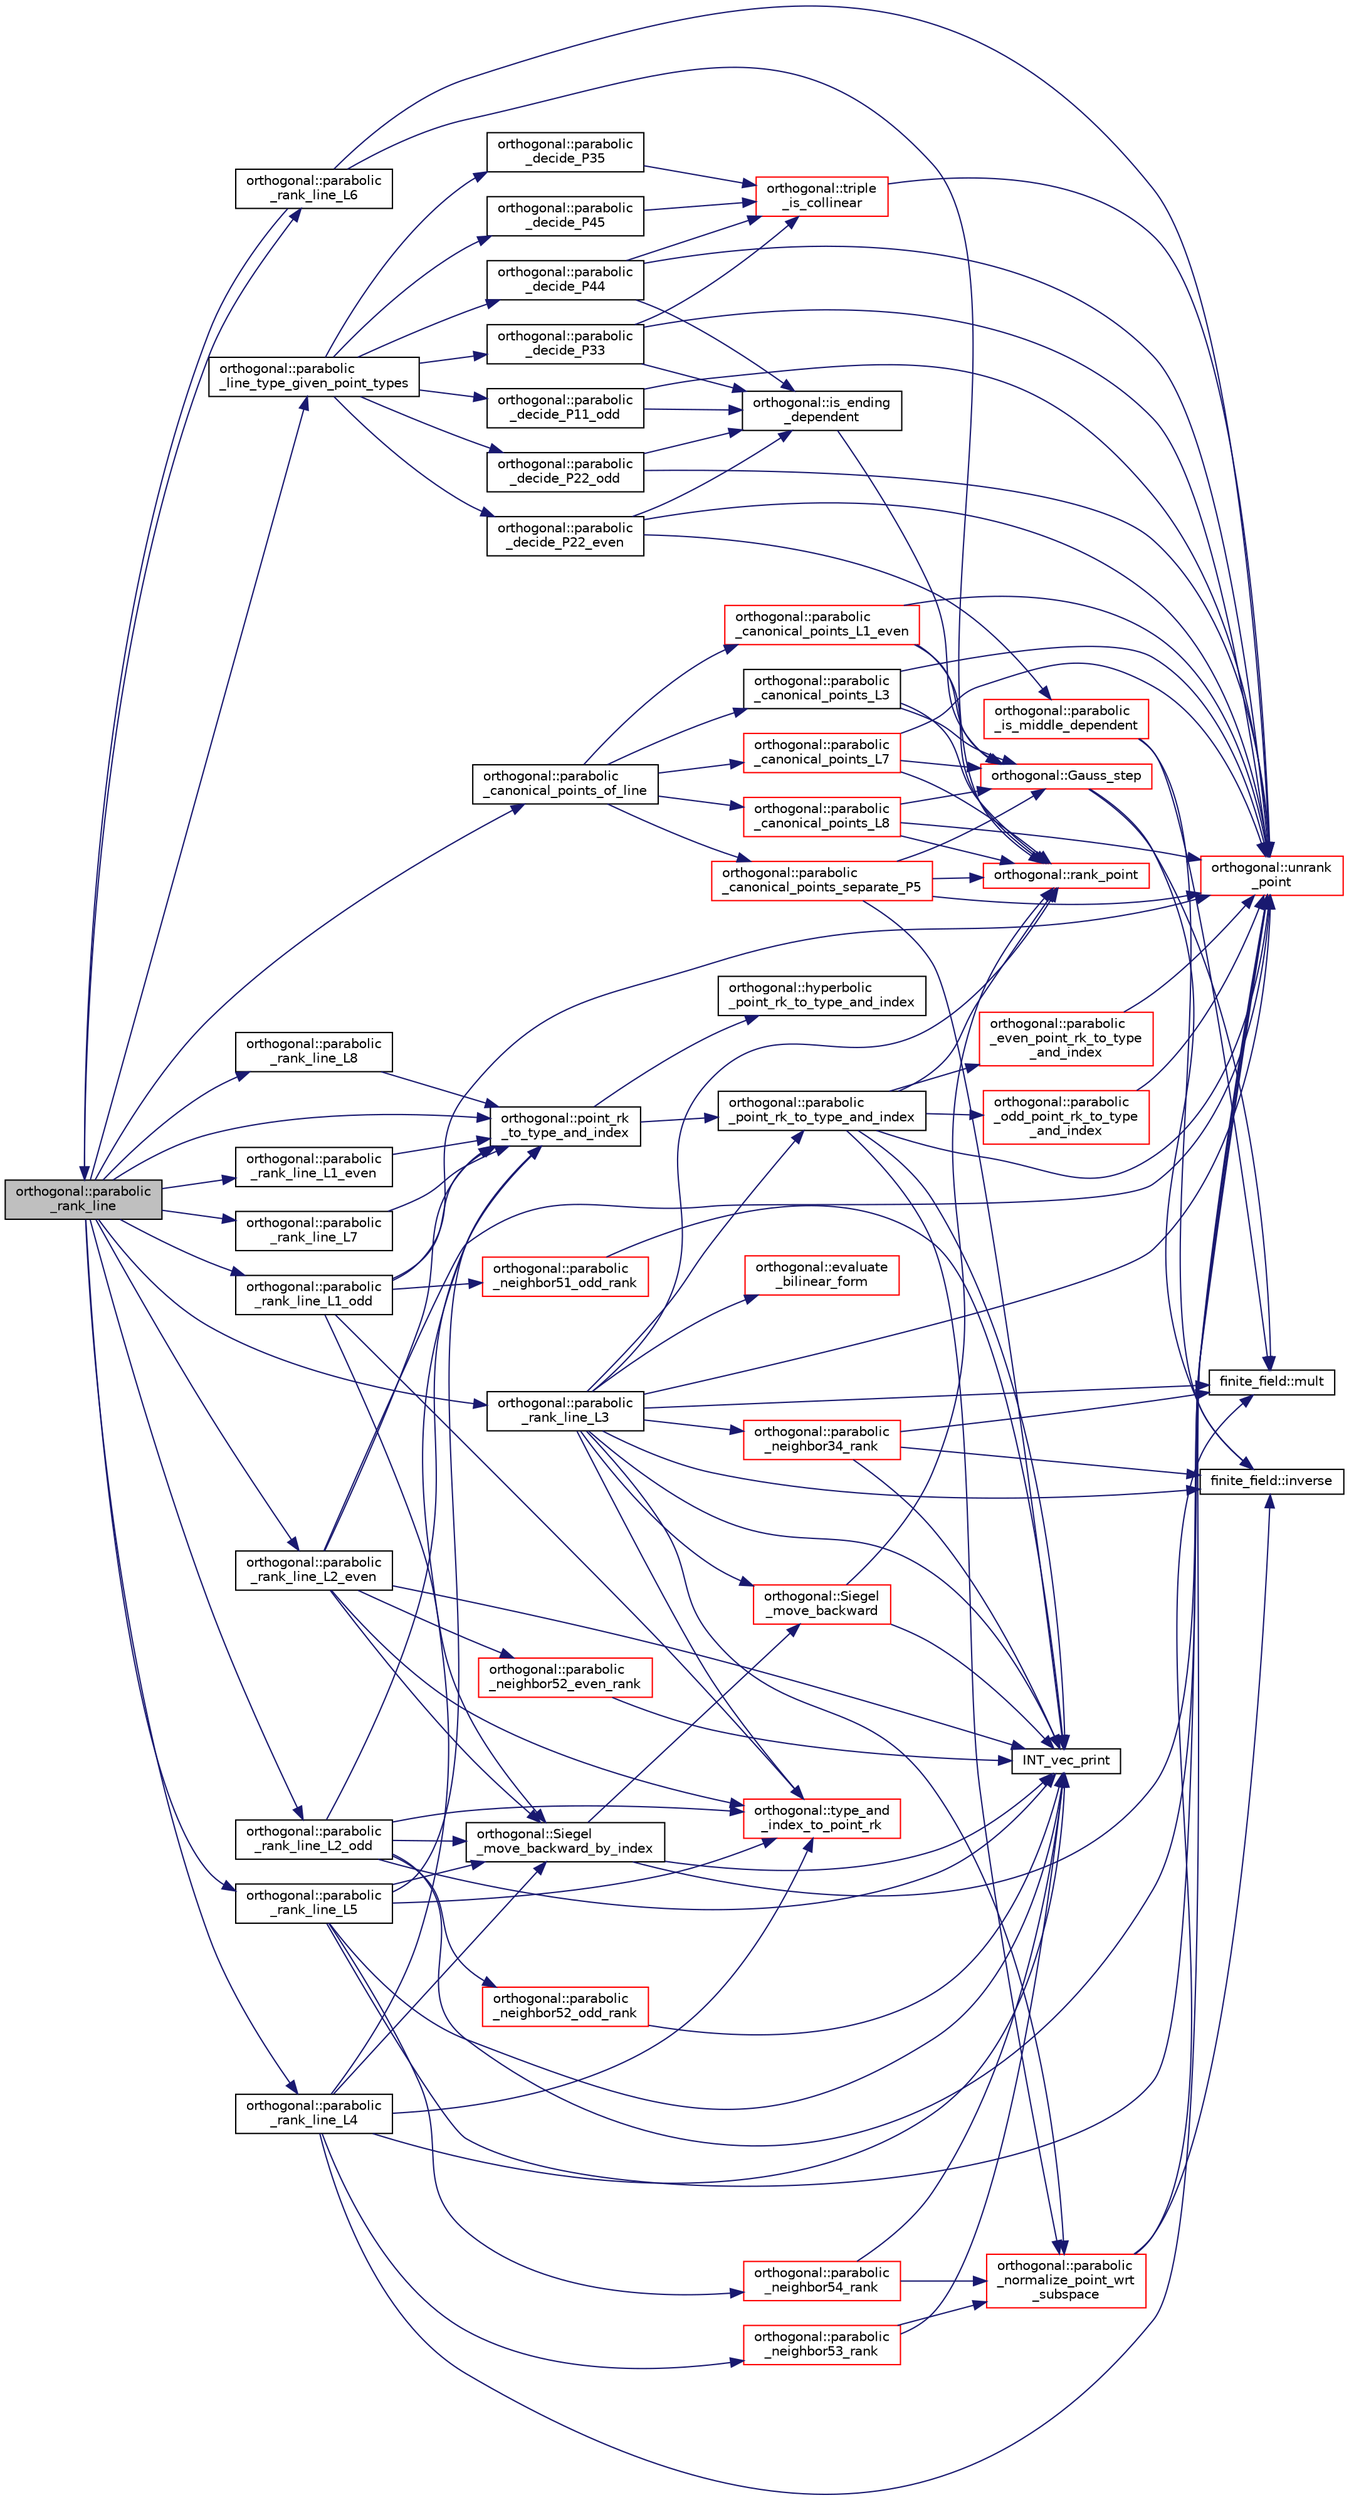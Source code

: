 digraph "orthogonal::parabolic_rank_line"
{
  edge [fontname="Helvetica",fontsize="10",labelfontname="Helvetica",labelfontsize="10"];
  node [fontname="Helvetica",fontsize="10",shape=record];
  rankdir="LR";
  Node26362 [label="orthogonal::parabolic\l_rank_line",height=0.2,width=0.4,color="black", fillcolor="grey75", style="filled", fontcolor="black"];
  Node26362 -> Node26363 [color="midnightblue",fontsize="10",style="solid",fontname="Helvetica"];
  Node26363 [label="orthogonal::point_rk\l_to_type_and_index",height=0.2,width=0.4,color="black", fillcolor="white", style="filled",URL="$d7/daa/classorthogonal.html#a5419c9c6b60c81e6e66f3606e7ad1815"];
  Node26363 -> Node26364 [color="midnightblue",fontsize="10",style="solid",fontname="Helvetica"];
  Node26364 [label="orthogonal::hyperbolic\l_point_rk_to_type_and_index",height=0.2,width=0.4,color="black", fillcolor="white", style="filled",URL="$d7/daa/classorthogonal.html#aad0a2a87d54b571f0d6581dec4d59eab"];
  Node26363 -> Node26365 [color="midnightblue",fontsize="10",style="solid",fontname="Helvetica"];
  Node26365 [label="orthogonal::parabolic\l_point_rk_to_type_and_index",height=0.2,width=0.4,color="black", fillcolor="white", style="filled",URL="$d7/daa/classorthogonal.html#aadca2791fa70e971edf85858b725502d"];
  Node26365 -> Node26366 [color="midnightblue",fontsize="10",style="solid",fontname="Helvetica"];
  Node26366 [label="orthogonal::unrank\l_point",height=0.2,width=0.4,color="red", fillcolor="white", style="filled",URL="$d7/daa/classorthogonal.html#ab655117100f7c66c19817b84ac5ac0a0"];
  Node26365 -> Node26388 [color="midnightblue",fontsize="10",style="solid",fontname="Helvetica"];
  Node26388 [label="INT_vec_print",height=0.2,width=0.4,color="black", fillcolor="white", style="filled",URL="$df/dbf/sajeeb_8_c.html#a79a5901af0b47dd0d694109543c027fe"];
  Node26365 -> Node26389 [color="midnightblue",fontsize="10",style="solid",fontname="Helvetica"];
  Node26389 [label="orthogonal::parabolic\l_normalize_point_wrt\l_subspace",height=0.2,width=0.4,color="red", fillcolor="white", style="filled",URL="$d7/daa/classorthogonal.html#addb6cb7424128361116573d43de60533"];
  Node26389 -> Node26390 [color="midnightblue",fontsize="10",style="solid",fontname="Helvetica"];
  Node26390 [label="finite_field::inverse",height=0.2,width=0.4,color="black", fillcolor="white", style="filled",URL="$df/d5a/classfinite__field.html#a69f2a12c01e70b7ce2d115c5221c9cdd"];
  Node26389 -> Node26391 [color="midnightblue",fontsize="10",style="solid",fontname="Helvetica"];
  Node26391 [label="finite_field::mult",height=0.2,width=0.4,color="black", fillcolor="white", style="filled",URL="$df/d5a/classfinite__field.html#a24fb5917aa6d4d656fd855b7f44a13b0"];
  Node26365 -> Node26392 [color="midnightblue",fontsize="10",style="solid",fontname="Helvetica"];
  Node26392 [label="orthogonal::rank_point",height=0.2,width=0.4,color="red", fillcolor="white", style="filled",URL="$d7/daa/classorthogonal.html#adb4f1528590a804b3c011a68c9ebf655"];
  Node26365 -> Node26412 [color="midnightblue",fontsize="10",style="solid",fontname="Helvetica"];
  Node26412 [label="orthogonal::parabolic\l_even_point_rk_to_type\l_and_index",height=0.2,width=0.4,color="red", fillcolor="white", style="filled",URL="$d7/daa/classorthogonal.html#ad0db009032dfb3899928cfc7d14fd6e6"];
  Node26412 -> Node26366 [color="midnightblue",fontsize="10",style="solid",fontname="Helvetica"];
  Node26365 -> Node26425 [color="midnightblue",fontsize="10",style="solid",fontname="Helvetica"];
  Node26425 [label="orthogonal::parabolic\l_odd_point_rk_to_type\l_and_index",height=0.2,width=0.4,color="red", fillcolor="white", style="filled",URL="$d7/daa/classorthogonal.html#a5a734a756f44e8ea0c2e4822e795e309"];
  Node26425 -> Node26366 [color="midnightblue",fontsize="10",style="solid",fontname="Helvetica"];
  Node26362 -> Node26428 [color="midnightblue",fontsize="10",style="solid",fontname="Helvetica"];
  Node26428 [label="orthogonal::parabolic\l_line_type_given_point_types",height=0.2,width=0.4,color="black", fillcolor="white", style="filled",URL="$d7/daa/classorthogonal.html#af1894e9b4951ea3b58fafaec8e1314d4"];
  Node26428 -> Node26429 [color="midnightblue",fontsize="10",style="solid",fontname="Helvetica"];
  Node26429 [label="orthogonal::parabolic\l_decide_P11_odd",height=0.2,width=0.4,color="black", fillcolor="white", style="filled",URL="$d7/daa/classorthogonal.html#a332147c62a37d11f4c3bbb7e83437e29"];
  Node26429 -> Node26366 [color="midnightblue",fontsize="10",style="solid",fontname="Helvetica"];
  Node26429 -> Node26430 [color="midnightblue",fontsize="10",style="solid",fontname="Helvetica"];
  Node26430 [label="orthogonal::is_ending\l_dependent",height=0.2,width=0.4,color="black", fillcolor="white", style="filled",URL="$d7/daa/classorthogonal.html#ac73b14e7da4d8a1a84750c345dfabd99"];
  Node26430 -> Node26431 [color="midnightblue",fontsize="10",style="solid",fontname="Helvetica"];
  Node26431 [label="orthogonal::Gauss_step",height=0.2,width=0.4,color="red", fillcolor="white", style="filled",URL="$d7/daa/classorthogonal.html#acc98650297e4c16a55f881780df18ff1"];
  Node26431 -> Node26391 [color="midnightblue",fontsize="10",style="solid",fontname="Helvetica"];
  Node26431 -> Node26390 [color="midnightblue",fontsize="10",style="solid",fontname="Helvetica"];
  Node26428 -> Node26432 [color="midnightblue",fontsize="10",style="solid",fontname="Helvetica"];
  Node26432 [label="orthogonal::parabolic\l_decide_P22_even",height=0.2,width=0.4,color="black", fillcolor="white", style="filled",URL="$d7/daa/classorthogonal.html#ae129c5beaabede756c4387aeb9c81854"];
  Node26432 -> Node26366 [color="midnightblue",fontsize="10",style="solid",fontname="Helvetica"];
  Node26432 -> Node26430 [color="midnightblue",fontsize="10",style="solid",fontname="Helvetica"];
  Node26432 -> Node26433 [color="midnightblue",fontsize="10",style="solid",fontname="Helvetica"];
  Node26433 [label="orthogonal::parabolic\l_is_middle_dependent",height=0.2,width=0.4,color="red", fillcolor="white", style="filled",URL="$d7/daa/classorthogonal.html#a750ba345c730b319d4cc9d430cd092d3"];
  Node26433 -> Node26391 [color="midnightblue",fontsize="10",style="solid",fontname="Helvetica"];
  Node26433 -> Node26390 [color="midnightblue",fontsize="10",style="solid",fontname="Helvetica"];
  Node26428 -> Node26434 [color="midnightblue",fontsize="10",style="solid",fontname="Helvetica"];
  Node26434 [label="orthogonal::parabolic\l_decide_P22_odd",height=0.2,width=0.4,color="black", fillcolor="white", style="filled",URL="$d7/daa/classorthogonal.html#a621c30eb1f8131e8b29b240bd0a2b051"];
  Node26434 -> Node26366 [color="midnightblue",fontsize="10",style="solid",fontname="Helvetica"];
  Node26434 -> Node26430 [color="midnightblue",fontsize="10",style="solid",fontname="Helvetica"];
  Node26428 -> Node26435 [color="midnightblue",fontsize="10",style="solid",fontname="Helvetica"];
  Node26435 [label="orthogonal::parabolic\l_decide_P33",height=0.2,width=0.4,color="black", fillcolor="white", style="filled",URL="$d7/daa/classorthogonal.html#ab6af5eb5e517bf200419ae2cb0995f03"];
  Node26435 -> Node26366 [color="midnightblue",fontsize="10",style="solid",fontname="Helvetica"];
  Node26435 -> Node26430 [color="midnightblue",fontsize="10",style="solid",fontname="Helvetica"];
  Node26435 -> Node26436 [color="midnightblue",fontsize="10",style="solid",fontname="Helvetica"];
  Node26436 [label="orthogonal::triple\l_is_collinear",height=0.2,width=0.4,color="red", fillcolor="white", style="filled",URL="$d7/daa/classorthogonal.html#a85cf2656074b3977032a6bf975475b37"];
  Node26436 -> Node26366 [color="midnightblue",fontsize="10",style="solid",fontname="Helvetica"];
  Node26428 -> Node26438 [color="midnightblue",fontsize="10",style="solid",fontname="Helvetica"];
  Node26438 [label="orthogonal::parabolic\l_decide_P35",height=0.2,width=0.4,color="black", fillcolor="white", style="filled",URL="$d7/daa/classorthogonal.html#a6f9b23e5b47b2864052ee6e66775c904"];
  Node26438 -> Node26436 [color="midnightblue",fontsize="10",style="solid",fontname="Helvetica"];
  Node26428 -> Node26439 [color="midnightblue",fontsize="10",style="solid",fontname="Helvetica"];
  Node26439 [label="orthogonal::parabolic\l_decide_P44",height=0.2,width=0.4,color="black", fillcolor="white", style="filled",URL="$d7/daa/classorthogonal.html#a921eec6bede3574fd47497377a82c252"];
  Node26439 -> Node26366 [color="midnightblue",fontsize="10",style="solid",fontname="Helvetica"];
  Node26439 -> Node26430 [color="midnightblue",fontsize="10",style="solid",fontname="Helvetica"];
  Node26439 -> Node26436 [color="midnightblue",fontsize="10",style="solid",fontname="Helvetica"];
  Node26428 -> Node26440 [color="midnightblue",fontsize="10",style="solid",fontname="Helvetica"];
  Node26440 [label="orthogonal::parabolic\l_decide_P45",height=0.2,width=0.4,color="black", fillcolor="white", style="filled",URL="$d7/daa/classorthogonal.html#ae35e876043cbef583d29b82fd1c73bce"];
  Node26440 -> Node26436 [color="midnightblue",fontsize="10",style="solid",fontname="Helvetica"];
  Node26362 -> Node26441 [color="midnightblue",fontsize="10",style="solid",fontname="Helvetica"];
  Node26441 [label="orthogonal::parabolic\l_canonical_points_of_line",height=0.2,width=0.4,color="black", fillcolor="white", style="filled",URL="$d7/daa/classorthogonal.html#a7f1b4034dcfc0c22f06242b179466594"];
  Node26441 -> Node26442 [color="midnightblue",fontsize="10",style="solid",fontname="Helvetica"];
  Node26442 [label="orthogonal::parabolic\l_canonical_points_L1_even",height=0.2,width=0.4,color="red", fillcolor="white", style="filled",URL="$d7/daa/classorthogonal.html#ab0b604545d072f29150a4004ca96444b"];
  Node26442 -> Node26366 [color="midnightblue",fontsize="10",style="solid",fontname="Helvetica"];
  Node26442 -> Node26431 [color="midnightblue",fontsize="10",style="solid",fontname="Helvetica"];
  Node26442 -> Node26392 [color="midnightblue",fontsize="10",style="solid",fontname="Helvetica"];
  Node26441 -> Node26443 [color="midnightblue",fontsize="10",style="solid",fontname="Helvetica"];
  Node26443 [label="orthogonal::parabolic\l_canonical_points_separate_P5",height=0.2,width=0.4,color="red", fillcolor="white", style="filled",URL="$d7/daa/classorthogonal.html#a8d0027eb77931aa6f8651f392b9b4e79"];
  Node26443 -> Node26366 [color="midnightblue",fontsize="10",style="solid",fontname="Helvetica"];
  Node26443 -> Node26388 [color="midnightblue",fontsize="10",style="solid",fontname="Helvetica"];
  Node26443 -> Node26431 [color="midnightblue",fontsize="10",style="solid",fontname="Helvetica"];
  Node26443 -> Node26392 [color="midnightblue",fontsize="10",style="solid",fontname="Helvetica"];
  Node26441 -> Node26444 [color="midnightblue",fontsize="10",style="solid",fontname="Helvetica"];
  Node26444 [label="orthogonal::parabolic\l_canonical_points_L3",height=0.2,width=0.4,color="black", fillcolor="white", style="filled",URL="$d7/daa/classorthogonal.html#a753ec2a388f3b866bd96928051911802"];
  Node26444 -> Node26366 [color="midnightblue",fontsize="10",style="solid",fontname="Helvetica"];
  Node26444 -> Node26431 [color="midnightblue",fontsize="10",style="solid",fontname="Helvetica"];
  Node26444 -> Node26392 [color="midnightblue",fontsize="10",style="solid",fontname="Helvetica"];
  Node26441 -> Node26445 [color="midnightblue",fontsize="10",style="solid",fontname="Helvetica"];
  Node26445 [label="orthogonal::parabolic\l_canonical_points_L7",height=0.2,width=0.4,color="red", fillcolor="white", style="filled",URL="$d7/daa/classorthogonal.html#a24a02b853a67fddf218aa24a185506eb"];
  Node26445 -> Node26366 [color="midnightblue",fontsize="10",style="solid",fontname="Helvetica"];
  Node26445 -> Node26431 [color="midnightblue",fontsize="10",style="solid",fontname="Helvetica"];
  Node26445 -> Node26392 [color="midnightblue",fontsize="10",style="solid",fontname="Helvetica"];
  Node26441 -> Node26446 [color="midnightblue",fontsize="10",style="solid",fontname="Helvetica"];
  Node26446 [label="orthogonal::parabolic\l_canonical_points_L8",height=0.2,width=0.4,color="red", fillcolor="white", style="filled",URL="$d7/daa/classorthogonal.html#ad6539385a01fde3384fa94fd4256ee38"];
  Node26446 -> Node26366 [color="midnightblue",fontsize="10",style="solid",fontname="Helvetica"];
  Node26446 -> Node26431 [color="midnightblue",fontsize="10",style="solid",fontname="Helvetica"];
  Node26446 -> Node26392 [color="midnightblue",fontsize="10",style="solid",fontname="Helvetica"];
  Node26362 -> Node26447 [color="midnightblue",fontsize="10",style="solid",fontname="Helvetica"];
  Node26447 [label="orthogonal::parabolic\l_rank_line_L1_even",height=0.2,width=0.4,color="black", fillcolor="white", style="filled",URL="$d7/daa/classorthogonal.html#a7f055ba3f318499430444e583ed03ee3"];
  Node26447 -> Node26363 [color="midnightblue",fontsize="10",style="solid",fontname="Helvetica"];
  Node26362 -> Node26448 [color="midnightblue",fontsize="10",style="solid",fontname="Helvetica"];
  Node26448 [label="orthogonal::parabolic\l_rank_line_L1_odd",height=0.2,width=0.4,color="black", fillcolor="white", style="filled",URL="$d7/daa/classorthogonal.html#aab93abadf848b0a5d72b367f155cd7e4"];
  Node26448 -> Node26449 [color="midnightblue",fontsize="10",style="solid",fontname="Helvetica"];
  Node26449 [label="orthogonal::type_and\l_index_to_point_rk",height=0.2,width=0.4,color="red", fillcolor="white", style="filled",URL="$d7/daa/classorthogonal.html#a319ef460cdfe3247d336c3fb482901eb"];
  Node26448 -> Node26363 [color="midnightblue",fontsize="10",style="solid",fontname="Helvetica"];
  Node26448 -> Node26366 [color="midnightblue",fontsize="10",style="solid",fontname="Helvetica"];
  Node26448 -> Node26461 [color="midnightblue",fontsize="10",style="solid",fontname="Helvetica"];
  Node26461 [label="orthogonal::Siegel\l_move_backward_by_index",height=0.2,width=0.4,color="black", fillcolor="white", style="filled",URL="$d7/daa/classorthogonal.html#aa8eaeba82de3ff3b5f50b4ccd22b2631"];
  Node26461 -> Node26366 [color="midnightblue",fontsize="10",style="solid",fontname="Helvetica"];
  Node26461 -> Node26388 [color="midnightblue",fontsize="10",style="solid",fontname="Helvetica"];
  Node26461 -> Node26462 [color="midnightblue",fontsize="10",style="solid",fontname="Helvetica"];
  Node26462 [label="orthogonal::Siegel\l_move_backward",height=0.2,width=0.4,color="red", fillcolor="white", style="filled",URL="$d7/daa/classorthogonal.html#a365beaf002d1ffc9a600e73f1983e800"];
  Node26462 -> Node26388 [color="midnightblue",fontsize="10",style="solid",fontname="Helvetica"];
  Node26462 -> Node26392 [color="midnightblue",fontsize="10",style="solid",fontname="Helvetica"];
  Node26448 -> Node26487 [color="midnightblue",fontsize="10",style="solid",fontname="Helvetica"];
  Node26487 [label="orthogonal::parabolic\l_neighbor51_odd_rank",height=0.2,width=0.4,color="red", fillcolor="white", style="filled",URL="$d7/daa/classorthogonal.html#ac088ee6a73b26e7ad1bbf8e25b14b87a"];
  Node26487 -> Node26388 [color="midnightblue",fontsize="10",style="solid",fontname="Helvetica"];
  Node26362 -> Node26490 [color="midnightblue",fontsize="10",style="solid",fontname="Helvetica"];
  Node26490 [label="orthogonal::parabolic\l_rank_line_L2_even",height=0.2,width=0.4,color="black", fillcolor="white", style="filled",URL="$d7/daa/classorthogonal.html#ad884e741520104066da699b1133deeb0"];
  Node26490 -> Node26449 [color="midnightblue",fontsize="10",style="solid",fontname="Helvetica"];
  Node26490 -> Node26363 [color="midnightblue",fontsize="10",style="solid",fontname="Helvetica"];
  Node26490 -> Node26366 [color="midnightblue",fontsize="10",style="solid",fontname="Helvetica"];
  Node26490 -> Node26461 [color="midnightblue",fontsize="10",style="solid",fontname="Helvetica"];
  Node26490 -> Node26388 [color="midnightblue",fontsize="10",style="solid",fontname="Helvetica"];
  Node26490 -> Node26491 [color="midnightblue",fontsize="10",style="solid",fontname="Helvetica"];
  Node26491 [label="orthogonal::parabolic\l_neighbor52_even_rank",height=0.2,width=0.4,color="red", fillcolor="white", style="filled",URL="$d7/daa/classorthogonal.html#ac008e55aa06cb631b213ea53851b19e9"];
  Node26491 -> Node26388 [color="midnightblue",fontsize="10",style="solid",fontname="Helvetica"];
  Node26362 -> Node26492 [color="midnightblue",fontsize="10",style="solid",fontname="Helvetica"];
  Node26492 [label="orthogonal::parabolic\l_rank_line_L2_odd",height=0.2,width=0.4,color="black", fillcolor="white", style="filled",URL="$d7/daa/classorthogonal.html#a87ddd814e99966b82e69a1041307074f"];
  Node26492 -> Node26449 [color="midnightblue",fontsize="10",style="solid",fontname="Helvetica"];
  Node26492 -> Node26363 [color="midnightblue",fontsize="10",style="solid",fontname="Helvetica"];
  Node26492 -> Node26366 [color="midnightblue",fontsize="10",style="solid",fontname="Helvetica"];
  Node26492 -> Node26461 [color="midnightblue",fontsize="10",style="solid",fontname="Helvetica"];
  Node26492 -> Node26388 [color="midnightblue",fontsize="10",style="solid",fontname="Helvetica"];
  Node26492 -> Node26493 [color="midnightblue",fontsize="10",style="solid",fontname="Helvetica"];
  Node26493 [label="orthogonal::parabolic\l_neighbor52_odd_rank",height=0.2,width=0.4,color="red", fillcolor="white", style="filled",URL="$d7/daa/classorthogonal.html#a8c2cac0e686f8c0dcb6a93a37c447970"];
  Node26493 -> Node26388 [color="midnightblue",fontsize="10",style="solid",fontname="Helvetica"];
  Node26362 -> Node26494 [color="midnightblue",fontsize="10",style="solid",fontname="Helvetica"];
  Node26494 [label="orthogonal::parabolic\l_rank_line_L3",height=0.2,width=0.4,color="black", fillcolor="white", style="filled",URL="$d7/daa/classorthogonal.html#afea1a02e2b439b28127cfa2a782da8c9"];
  Node26494 -> Node26449 [color="midnightblue",fontsize="10",style="solid",fontname="Helvetica"];
  Node26494 -> Node26366 [color="midnightblue",fontsize="10",style="solid",fontname="Helvetica"];
  Node26494 -> Node26388 [color="midnightblue",fontsize="10",style="solid",fontname="Helvetica"];
  Node26494 -> Node26389 [color="midnightblue",fontsize="10",style="solid",fontname="Helvetica"];
  Node26494 -> Node26392 [color="midnightblue",fontsize="10",style="solid",fontname="Helvetica"];
  Node26494 -> Node26365 [color="midnightblue",fontsize="10",style="solid",fontname="Helvetica"];
  Node26494 -> Node26391 [color="midnightblue",fontsize="10",style="solid",fontname="Helvetica"];
  Node26494 -> Node26462 [color="midnightblue",fontsize="10",style="solid",fontname="Helvetica"];
  Node26494 -> Node26470 [color="midnightblue",fontsize="10",style="solid",fontname="Helvetica"];
  Node26470 [label="orthogonal::evaluate\l_bilinear_form",height=0.2,width=0.4,color="red", fillcolor="white", style="filled",URL="$d7/daa/classorthogonal.html#a1cb22ce04ab60e22852f610ec3fe5c98"];
  Node26494 -> Node26390 [color="midnightblue",fontsize="10",style="solid",fontname="Helvetica"];
  Node26494 -> Node26495 [color="midnightblue",fontsize="10",style="solid",fontname="Helvetica"];
  Node26495 [label="orthogonal::parabolic\l_neighbor34_rank",height=0.2,width=0.4,color="red", fillcolor="white", style="filled",URL="$d7/daa/classorthogonal.html#ae4164e3cd3214b07c243ad7c048a254b"];
  Node26495 -> Node26388 [color="midnightblue",fontsize="10",style="solid",fontname="Helvetica"];
  Node26495 -> Node26390 [color="midnightblue",fontsize="10",style="solid",fontname="Helvetica"];
  Node26495 -> Node26391 [color="midnightblue",fontsize="10",style="solid",fontname="Helvetica"];
  Node26362 -> Node26497 [color="midnightblue",fontsize="10",style="solid",fontname="Helvetica"];
  Node26497 [label="orthogonal::parabolic\l_rank_line_L4",height=0.2,width=0.4,color="black", fillcolor="white", style="filled",URL="$d7/daa/classorthogonal.html#a9e693d30c0ade825f389feec38ea83b2"];
  Node26497 -> Node26449 [color="midnightblue",fontsize="10",style="solid",fontname="Helvetica"];
  Node26497 -> Node26363 [color="midnightblue",fontsize="10",style="solid",fontname="Helvetica"];
  Node26497 -> Node26366 [color="midnightblue",fontsize="10",style="solid",fontname="Helvetica"];
  Node26497 -> Node26461 [color="midnightblue",fontsize="10",style="solid",fontname="Helvetica"];
  Node26497 -> Node26388 [color="midnightblue",fontsize="10",style="solid",fontname="Helvetica"];
  Node26497 -> Node26498 [color="midnightblue",fontsize="10",style="solid",fontname="Helvetica"];
  Node26498 [label="orthogonal::parabolic\l_neighbor53_rank",height=0.2,width=0.4,color="red", fillcolor="white", style="filled",URL="$d7/daa/classorthogonal.html#aeac497724346642dc1e70eed896d4bfc"];
  Node26498 -> Node26388 [color="midnightblue",fontsize="10",style="solid",fontname="Helvetica"];
  Node26498 -> Node26389 [color="midnightblue",fontsize="10",style="solid",fontname="Helvetica"];
  Node26362 -> Node26499 [color="midnightblue",fontsize="10",style="solid",fontname="Helvetica"];
  Node26499 [label="orthogonal::parabolic\l_rank_line_L5",height=0.2,width=0.4,color="black", fillcolor="white", style="filled",URL="$d7/daa/classorthogonal.html#ab9ff5dd42f31a297d03c559a4934a950"];
  Node26499 -> Node26449 [color="midnightblue",fontsize="10",style="solid",fontname="Helvetica"];
  Node26499 -> Node26363 [color="midnightblue",fontsize="10",style="solid",fontname="Helvetica"];
  Node26499 -> Node26366 [color="midnightblue",fontsize="10",style="solid",fontname="Helvetica"];
  Node26499 -> Node26461 [color="midnightblue",fontsize="10",style="solid",fontname="Helvetica"];
  Node26499 -> Node26388 [color="midnightblue",fontsize="10",style="solid",fontname="Helvetica"];
  Node26499 -> Node26500 [color="midnightblue",fontsize="10",style="solid",fontname="Helvetica"];
  Node26500 [label="orthogonal::parabolic\l_neighbor54_rank",height=0.2,width=0.4,color="red", fillcolor="white", style="filled",URL="$d7/daa/classorthogonal.html#ab3955d88bdd66919788c3369d199ab99"];
  Node26500 -> Node26388 [color="midnightblue",fontsize="10",style="solid",fontname="Helvetica"];
  Node26500 -> Node26389 [color="midnightblue",fontsize="10",style="solid",fontname="Helvetica"];
  Node26362 -> Node26501 [color="midnightblue",fontsize="10",style="solid",fontname="Helvetica"];
  Node26501 [label="orthogonal::parabolic\l_rank_line_L6",height=0.2,width=0.4,color="black", fillcolor="white", style="filled",URL="$d7/daa/classorthogonal.html#ab242f864cc2a012dee7c379649d2e566"];
  Node26501 -> Node26366 [color="midnightblue",fontsize="10",style="solid",fontname="Helvetica"];
  Node26501 -> Node26392 [color="midnightblue",fontsize="10",style="solid",fontname="Helvetica"];
  Node26501 -> Node26362 [color="midnightblue",fontsize="10",style="solid",fontname="Helvetica"];
  Node26362 -> Node26502 [color="midnightblue",fontsize="10",style="solid",fontname="Helvetica"];
  Node26502 [label="orthogonal::parabolic\l_rank_line_L7",height=0.2,width=0.4,color="black", fillcolor="white", style="filled",URL="$d7/daa/classorthogonal.html#ac38fe609d558cb7b16d92b7eb606c6f1"];
  Node26502 -> Node26363 [color="midnightblue",fontsize="10",style="solid",fontname="Helvetica"];
  Node26362 -> Node26503 [color="midnightblue",fontsize="10",style="solid",fontname="Helvetica"];
  Node26503 [label="orthogonal::parabolic\l_rank_line_L8",height=0.2,width=0.4,color="black", fillcolor="white", style="filled",URL="$d7/daa/classorthogonal.html#af1fb4b5a1ab65d189daea2de78de5225"];
  Node26503 -> Node26363 [color="midnightblue",fontsize="10",style="solid",fontname="Helvetica"];
}
